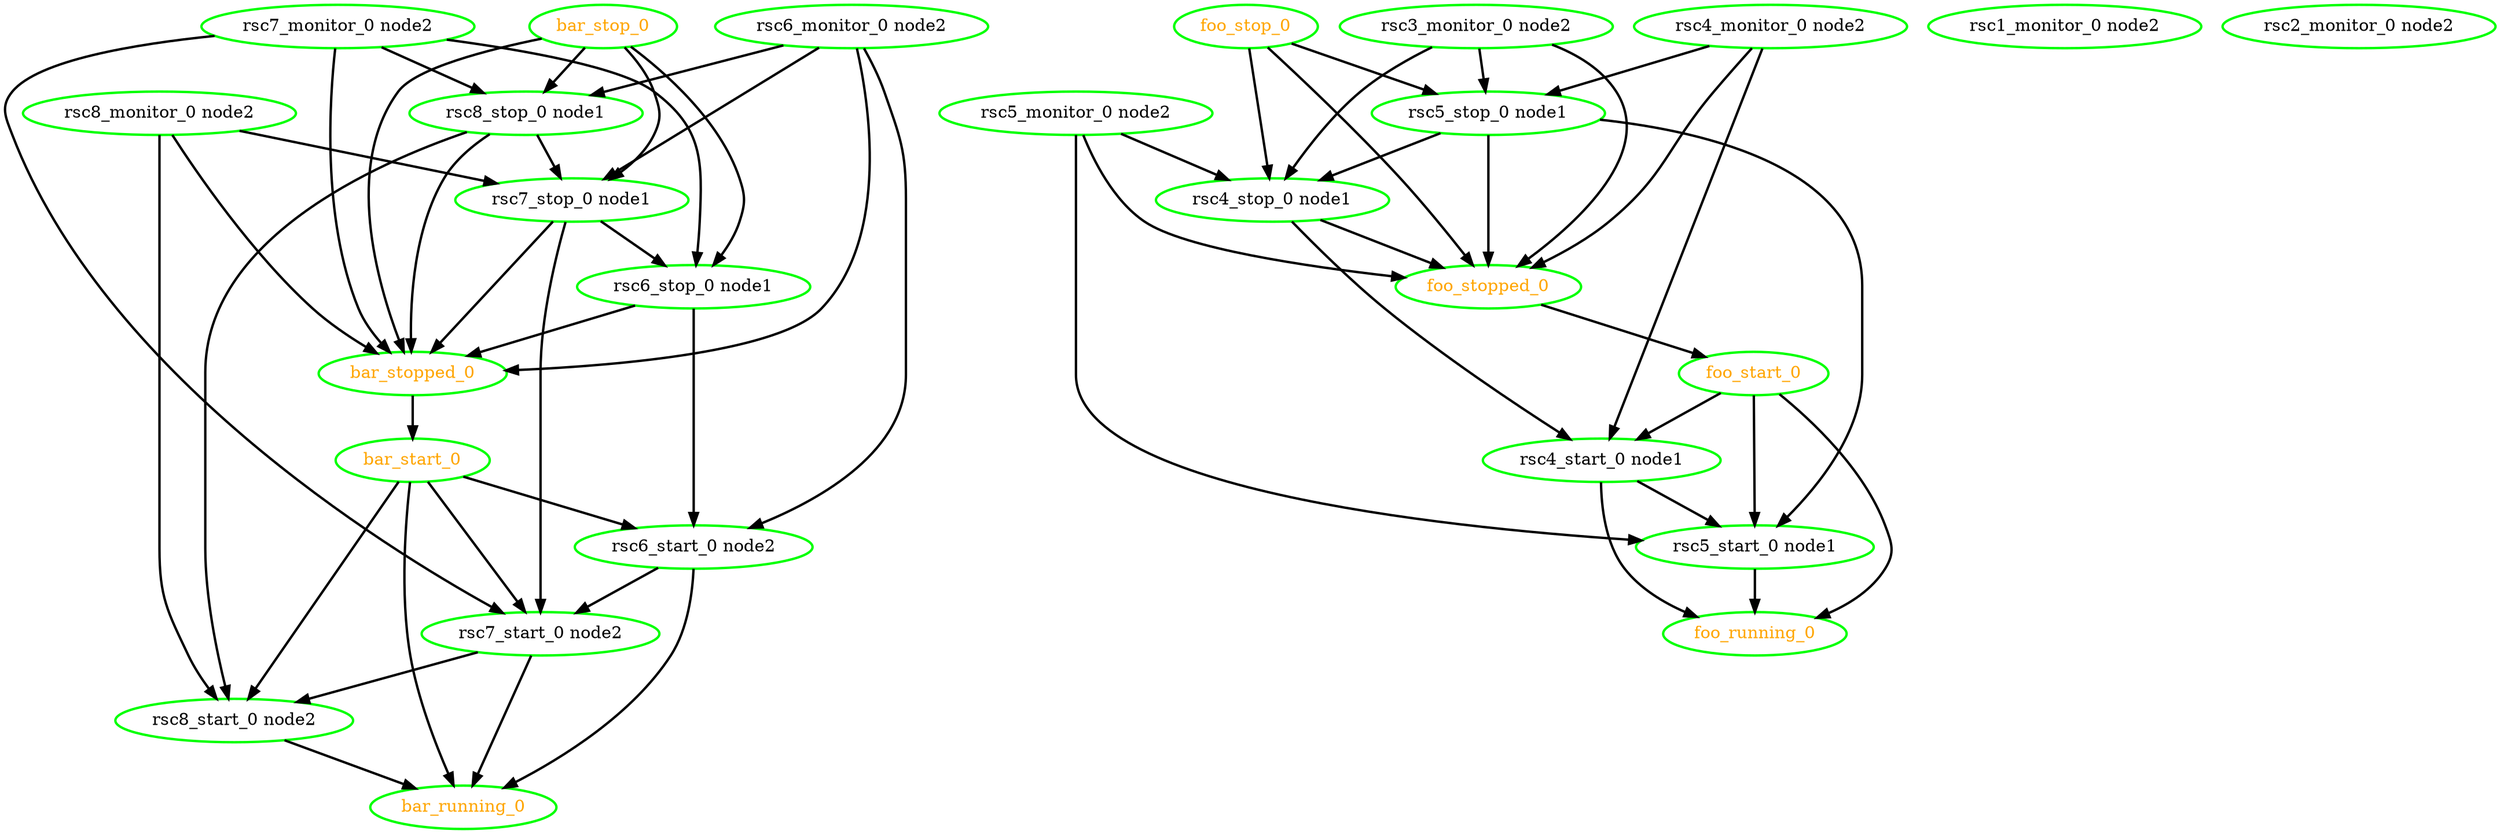  digraph "g" {
"bar_running_0" [ style=bold color="green" fontcolor="orange"]
"bar_start_0" -> "bar_running_0" [ style = bold]
"bar_start_0" -> "rsc6_start_0 node2" [ style = bold]
"bar_start_0" -> "rsc7_start_0 node2" [ style = bold]
"bar_start_0" -> "rsc8_start_0 node2" [ style = bold]
"bar_start_0" [ style=bold color="green" fontcolor="orange"]
"bar_stop_0" -> "bar_stopped_0" [ style = bold]
"bar_stop_0" -> "rsc6_stop_0 node1" [ style = bold]
"bar_stop_0" -> "rsc7_stop_0 node1" [ style = bold]
"bar_stop_0" -> "rsc8_stop_0 node1" [ style = bold]
"bar_stop_0" [ style=bold color="green" fontcolor="orange"]
"bar_stopped_0" -> "bar_start_0" [ style = bold]
"bar_stopped_0" [ style=bold color="green" fontcolor="orange"]
"foo_running_0" [ style=bold color="green" fontcolor="orange"]
"foo_start_0" -> "foo_running_0" [ style = bold]
"foo_start_0" -> "rsc4_start_0 node1" [ style = bold]
"foo_start_0" -> "rsc5_start_0 node1" [ style = bold]
"foo_start_0" [ style=bold color="green" fontcolor="orange"]
"foo_stop_0" -> "foo_stopped_0" [ style = bold]
"foo_stop_0" -> "rsc4_stop_0 node1" [ style = bold]
"foo_stop_0" -> "rsc5_stop_0 node1" [ style = bold]
"foo_stop_0" [ style=bold color="green" fontcolor="orange"]
"foo_stopped_0" -> "foo_start_0" [ style = bold]
"foo_stopped_0" [ style=bold color="green" fontcolor="orange"]
"rsc1_monitor_0 node2" [ style=bold color="green" fontcolor="black"]
"rsc2_monitor_0 node2" [ style=bold color="green" fontcolor="black"]
"rsc3_monitor_0 node2" -> "foo_stopped_0" [ style = bold]
"rsc3_monitor_0 node2" -> "rsc4_stop_0 node1" [ style = bold]
"rsc3_monitor_0 node2" -> "rsc5_stop_0 node1" [ style = bold]
"rsc3_monitor_0 node2" [ style=bold color="green" fontcolor="black"]
"rsc4_monitor_0 node2" -> "foo_stopped_0" [ style = bold]
"rsc4_monitor_0 node2" -> "rsc4_start_0 node1" [ style = bold]
"rsc4_monitor_0 node2" -> "rsc5_stop_0 node1" [ style = bold]
"rsc4_monitor_0 node2" [ style=bold color="green" fontcolor="black"]
"rsc4_start_0 node1" -> "foo_running_0" [ style = bold]
"rsc4_start_0 node1" -> "rsc5_start_0 node1" [ style = bold]
"rsc4_start_0 node1" [ style=bold color="green" fontcolor="black"]
"rsc4_stop_0 node1" -> "foo_stopped_0" [ style = bold]
"rsc4_stop_0 node1" -> "rsc4_start_0 node1" [ style = bold]
"rsc4_stop_0 node1" [ style=bold color="green" fontcolor="black"]
"rsc5_monitor_0 node2" -> "foo_stopped_0" [ style = bold]
"rsc5_monitor_0 node2" -> "rsc4_stop_0 node1" [ style = bold]
"rsc5_monitor_0 node2" -> "rsc5_start_0 node1" [ style = bold]
"rsc5_monitor_0 node2" [ style=bold color="green" fontcolor="black"]
"rsc5_start_0 node1" -> "foo_running_0" [ style = bold]
"rsc5_start_0 node1" [ style=bold color="green" fontcolor="black"]
"rsc5_stop_0 node1" -> "foo_stopped_0" [ style = bold]
"rsc5_stop_0 node1" -> "rsc4_stop_0 node1" [ style = bold]
"rsc5_stop_0 node1" -> "rsc5_start_0 node1" [ style = bold]
"rsc5_stop_0 node1" [ style=bold color="green" fontcolor="black"]
"rsc6_monitor_0 node2" -> "bar_stopped_0" [ style = bold]
"rsc6_monitor_0 node2" -> "rsc6_start_0 node2" [ style = bold]
"rsc6_monitor_0 node2" -> "rsc7_stop_0 node1" [ style = bold]
"rsc6_monitor_0 node2" -> "rsc8_stop_0 node1" [ style = bold]
"rsc6_monitor_0 node2" [ style=bold color="green" fontcolor="black"]
"rsc6_start_0 node2" -> "bar_running_0" [ style = bold]
"rsc6_start_0 node2" -> "rsc7_start_0 node2" [ style = bold]
"rsc6_start_0 node2" [ style=bold color="green" fontcolor="black"]
"rsc6_stop_0 node1" -> "bar_stopped_0" [ style = bold]
"rsc6_stop_0 node1" -> "rsc6_start_0 node2" [ style = bold]
"rsc6_stop_0 node1" [ style=bold color="green" fontcolor="black"]
"rsc7_monitor_0 node2" -> "bar_stopped_0" [ style = bold]
"rsc7_monitor_0 node2" -> "rsc6_stop_0 node1" [ style = bold]
"rsc7_monitor_0 node2" -> "rsc7_start_0 node2" [ style = bold]
"rsc7_monitor_0 node2" -> "rsc8_stop_0 node1" [ style = bold]
"rsc7_monitor_0 node2" [ style=bold color="green" fontcolor="black"]
"rsc7_start_0 node2" -> "bar_running_0" [ style = bold]
"rsc7_start_0 node2" -> "rsc8_start_0 node2" [ style = bold]
"rsc7_start_0 node2" [ style=bold color="green" fontcolor="black"]
"rsc7_stop_0 node1" -> "bar_stopped_0" [ style = bold]
"rsc7_stop_0 node1" -> "rsc6_stop_0 node1" [ style = bold]
"rsc7_stop_0 node1" -> "rsc7_start_0 node2" [ style = bold]
"rsc7_stop_0 node1" [ style=bold color="green" fontcolor="black"]
"rsc8_monitor_0 node2" -> "bar_stopped_0" [ style = bold]
"rsc8_monitor_0 node2" -> "rsc7_stop_0 node1" [ style = bold]
"rsc8_monitor_0 node2" -> "rsc8_start_0 node2" [ style = bold]
"rsc8_monitor_0 node2" [ style=bold color="green" fontcolor="black"]
"rsc8_start_0 node2" -> "bar_running_0" [ style = bold]
"rsc8_start_0 node2" [ style=bold color="green" fontcolor="black"]
"rsc8_stop_0 node1" -> "bar_stopped_0" [ style = bold]
"rsc8_stop_0 node1" -> "rsc7_stop_0 node1" [ style = bold]
"rsc8_stop_0 node1" -> "rsc8_start_0 node2" [ style = bold]
"rsc8_stop_0 node1" [ style=bold color="green" fontcolor="black"]
}
